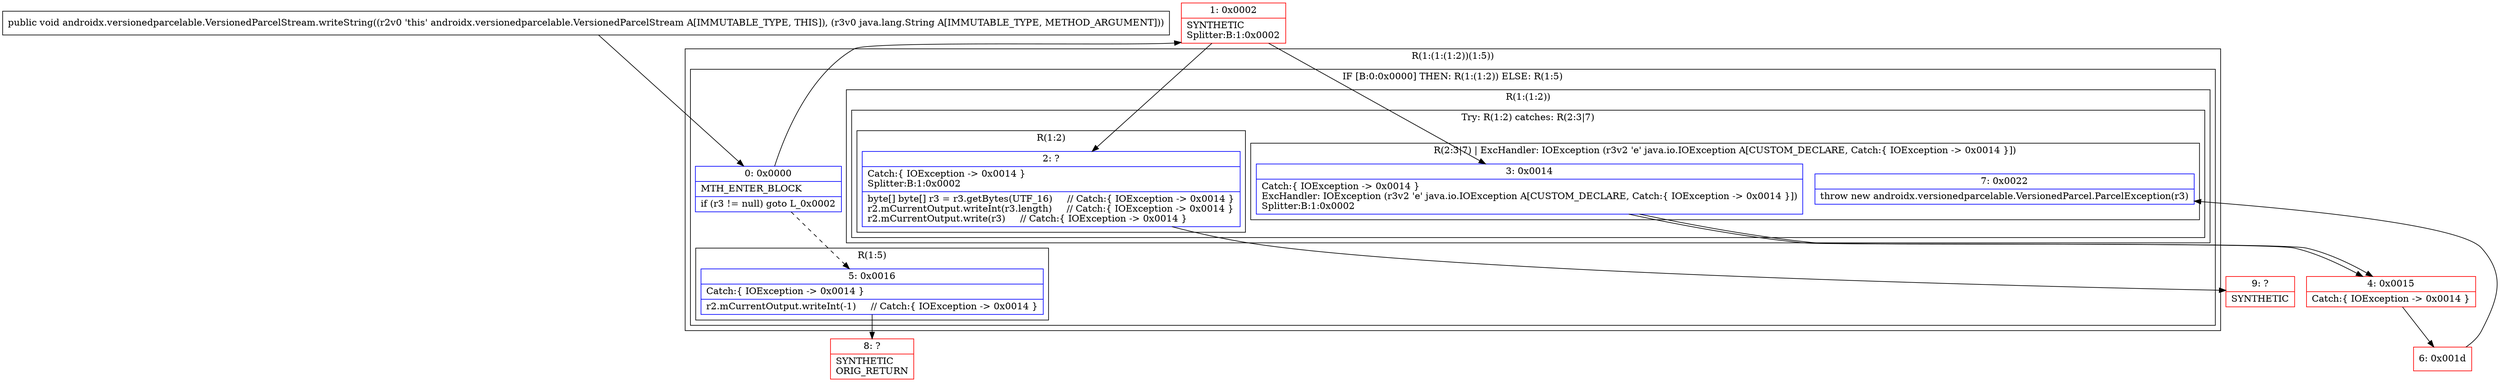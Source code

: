 digraph "CFG forandroidx.versionedparcelable.VersionedParcelStream.writeString(Ljava\/lang\/String;)V" {
subgraph cluster_Region_488450791 {
label = "R(1:(1:(1:2))(1:5))";
node [shape=record,color=blue];
subgraph cluster_IfRegion_248588122 {
label = "IF [B:0:0x0000] THEN: R(1:(1:2)) ELSE: R(1:5)";
node [shape=record,color=blue];
Node_0 [shape=record,label="{0\:\ 0x0000|MTH_ENTER_BLOCK\l|if (r3 != null) goto L_0x0002\l}"];
subgraph cluster_Region_1359270000 {
label = "R(1:(1:2))";
node [shape=record,color=blue];
subgraph cluster_TryCatchRegion_1021287393 {
label = "Try: R(1:2) catches: R(2:3|7)";
node [shape=record,color=blue];
subgraph cluster_Region_468523754 {
label = "R(1:2)";
node [shape=record,color=blue];
Node_2 [shape=record,label="{2\:\ ?|Catch:\{ IOException \-\> 0x0014 \}\lSplitter:B:1:0x0002\l|byte[] byte[] r3 = r3.getBytes(UTF_16)     \/\/ Catch:\{ IOException \-\> 0x0014 \}\lr2.mCurrentOutput.writeInt(r3.length)     \/\/ Catch:\{ IOException \-\> 0x0014 \}\lr2.mCurrentOutput.write(r3)     \/\/ Catch:\{ IOException \-\> 0x0014 \}\l}"];
}
subgraph cluster_Region_1214370959 {
label = "R(2:3|7) | ExcHandler: IOException (r3v2 'e' java.io.IOException A[CUSTOM_DECLARE, Catch:\{ IOException \-\> 0x0014 \}])\l";
node [shape=record,color=blue];
Node_3 [shape=record,label="{3\:\ 0x0014|Catch:\{ IOException \-\> 0x0014 \}\lExcHandler: IOException (r3v2 'e' java.io.IOException A[CUSTOM_DECLARE, Catch:\{ IOException \-\> 0x0014 \}])\lSplitter:B:1:0x0002\l}"];
Node_7 [shape=record,label="{7\:\ 0x0022|throw new androidx.versionedparcelable.VersionedParcel.ParcelException(r3)\l}"];
}
}
}
subgraph cluster_Region_1334690094 {
label = "R(1:5)";
node [shape=record,color=blue];
Node_5 [shape=record,label="{5\:\ 0x0016|Catch:\{ IOException \-\> 0x0014 \}\l|r2.mCurrentOutput.writeInt(\-1)     \/\/ Catch:\{ IOException \-\> 0x0014 \}\l}"];
}
}
}
subgraph cluster_Region_1214370959 {
label = "R(2:3|7) | ExcHandler: IOException (r3v2 'e' java.io.IOException A[CUSTOM_DECLARE, Catch:\{ IOException \-\> 0x0014 \}])\l";
node [shape=record,color=blue];
Node_3 [shape=record,label="{3\:\ 0x0014|Catch:\{ IOException \-\> 0x0014 \}\lExcHandler: IOException (r3v2 'e' java.io.IOException A[CUSTOM_DECLARE, Catch:\{ IOException \-\> 0x0014 \}])\lSplitter:B:1:0x0002\l}"];
Node_7 [shape=record,label="{7\:\ 0x0022|throw new androidx.versionedparcelable.VersionedParcel.ParcelException(r3)\l}"];
}
Node_1 [shape=record,color=red,label="{1\:\ 0x0002|SYNTHETIC\lSplitter:B:1:0x0002\l}"];
Node_4 [shape=record,color=red,label="{4\:\ 0x0015|Catch:\{ IOException \-\> 0x0014 \}\l}"];
Node_6 [shape=record,color=red,label="{6\:\ 0x001d}"];
Node_8 [shape=record,color=red,label="{8\:\ ?|SYNTHETIC\lORIG_RETURN\l}"];
Node_9 [shape=record,color=red,label="{9\:\ ?|SYNTHETIC\l}"];
MethodNode[shape=record,label="{public void androidx.versionedparcelable.VersionedParcelStream.writeString((r2v0 'this' androidx.versionedparcelable.VersionedParcelStream A[IMMUTABLE_TYPE, THIS]), (r3v0 java.lang.String A[IMMUTABLE_TYPE, METHOD_ARGUMENT])) }"];
MethodNode -> Node_0;
Node_0 -> Node_1;
Node_0 -> Node_5[style=dashed];
Node_2 -> Node_9;
Node_3 -> Node_4;
Node_5 -> Node_8;
Node_3 -> Node_4;
Node_1 -> Node_2;
Node_1 -> Node_3;
Node_4 -> Node_6;
Node_6 -> Node_7;
}

